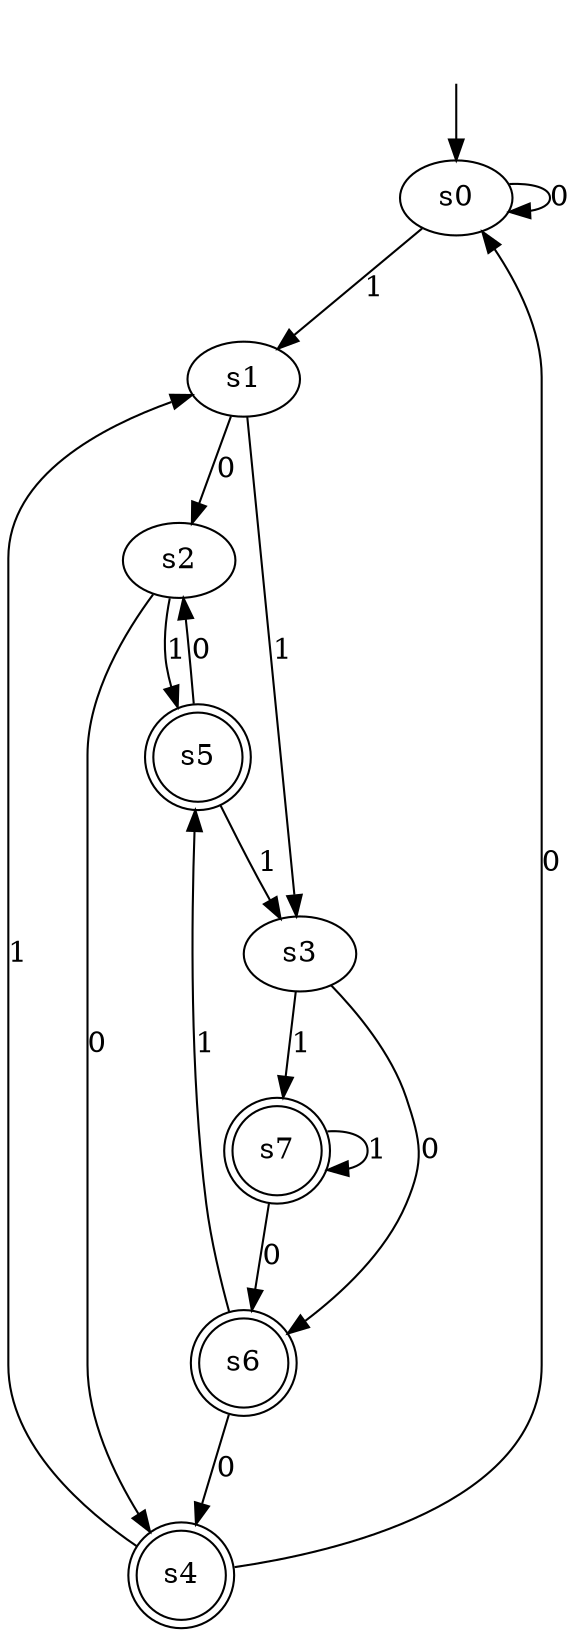 digraph learned_dfa {
s0 [label="s0"];
s1 [label="s1"];
s2 [label="s2"];
s3 [label="s3"];
s4 [label="s4", shape=doublecircle];
s5 [label="s5", shape=doublecircle];
s6 [label="s6", shape=doublecircle];
s7 [label="s7", shape=doublecircle];
s0 -> s0 [label="0"];
s0 -> s1 [label="1"];
s1 -> s2 [label="0"];
s1 -> s3 [label="1"];
s2 -> s4 [label="0"];
s2 -> s5 [label="1"];
s3 -> s6 [label="0"];
s3 -> s7 [label="1"];
s4 -> s0 [label="0"];
s4 -> s1 [label="1"];
s5 -> s2 [label="0"];
s5 -> s3 [label="1"];
s6 -> s4 [label="0"];
s6 -> s5 [label="1"];
s7 -> s6 [label="0"];
s7 -> s7 [label="1"];
__start0 [shape=none, label=""];
__start0 -> s0 [label=""];
}
